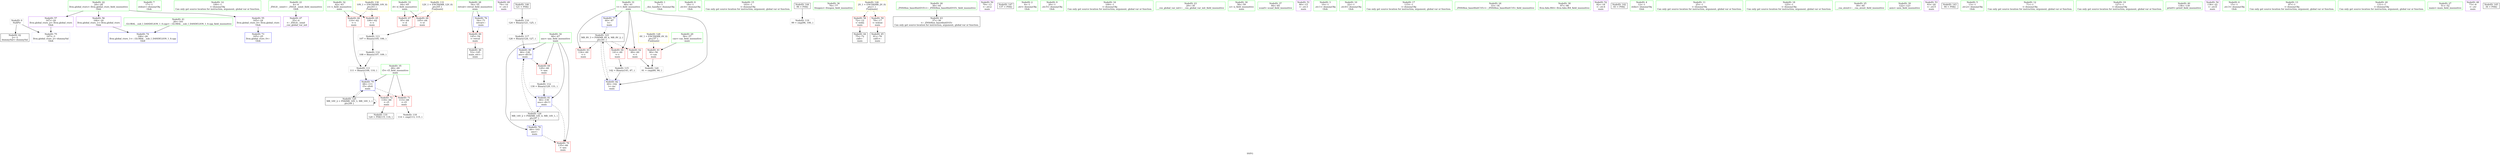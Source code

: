 digraph "SVFG" {
	label="SVFG";

	Node0x564b6a3b5ee0 [shape=record,color=grey,label="{NodeID: 0\nNullPtr}"];
	Node0x564b6a3b5ee0 -> Node0x564b6a3c9d70[style=solid];
	Node0x564b6a3b5ee0 -> Node0x564b6a3cc9b0[style=solid];
	Node0x564b6a3c7820 [shape=record,color=green,label="{NodeID: 7\n17\<--1\nstdout\<--dummyObj\nGlob }"];
	Node0x564b6a3c83c0 [shape=record,color=green,label="{NodeID: 14\n100\<--1\n\<--dummyObj\nCan only get source location for instruction, argument, global var or function.}"];
	Node0x564b6a3c89f0 [shape=record,color=green,label="{NodeID: 21\n4\<--6\n_ZStL8__ioinit\<--_ZStL8__ioinit_field_insensitive\nGlob }"];
	Node0x564b6a3c89f0 -> Node0x564b6a3ca1e0[style=solid];
	Node0x564b6a3cf1c0 [shape=record,color=grey,label="{NodeID: 111\n111 = Binary(108, 110, )\n}"];
	Node0x564b6a3cf1c0 -> Node0x564b6a3ccd20[style=solid];
	Node0x564b6a3c90f0 [shape=record,color=green,label="{NodeID: 28\n54\<--55\nretval\<--retval_field_insensitive\nmain\n}"];
	Node0x564b6a3c90f0 -> Node0x564b6a3cbd20[style=solid];
	Node0x564b6a3c90f0 -> Node0x564b6a3ccab0[style=solid];
	Node0x564b6a3cfc40 [shape=record,color=grey,label="{NodeID: 118\n114 = cmp(113, 115, )\n}"];
	Node0x564b6a3c96a0 [shape=record,color=green,label="{NodeID: 35\n68\<--69\nt5\<--t5_field_insensitive\nmain\n}"];
	Node0x564b6a3c96a0 -> Node0x564b6a3cc610[style=solid];
	Node0x564b6a3c96a0 -> Node0x564b6a3cc6e0[style=solid];
	Node0x564b6a3c96a0 -> Node0x564b6a3ccd20[style=solid];
	Node0x564b6a3d43c0 [shape=record,color=black,label="{NodeID: 125\nMR_16V_2 = PHI(MR_16V_3, MR_16V_1, )\npts\{69 \}\n}"];
	Node0x564b6a3d43c0 -> Node0x564b6a3ccd20[style=dashed];
	Node0x564b6a3d43c0 -> Node0x564b6a3d43c0[style=dashed];
	Node0x564b6a3c9d70 [shape=record,color=black,label="{NodeID: 42\n2\<--3\ndummyVal\<--dummyVal\n}"];
	Node0x564b6a3cb3a0 [shape=record,color=purple,label="{NodeID: 49\n74\<--10\n\<--.str.1\nmain\n}"];
	Node0x564b6a3cb980 [shape=record,color=purple,label="{NodeID: 56\n166\<--24\nllvm.global_ctors_1\<--llvm.global_ctors\nGlob }"];
	Node0x564b6a3cb980 -> Node0x564b6a3cc8b0[style=solid];
	Node0x564b6a3da530 [shape=record,color=black,label="{NodeID: 146\n121 = PHI()\n}"];
	Node0x564b6a3da530 -> Node0x564b6a3cf940[style=solid];
	Node0x564b6a3cbf90 [shape=record,color=red,label="{NodeID: 63\n134\<--60\n\<--t\nmain\n}"];
	Node0x564b6a3cc540 [shape=record,color=red,label="{NodeID: 70\n135\<--66\n\<--ans\nmain\n}"];
	Node0x564b6a3ccb80 [shape=record,color=blue,label="{NodeID: 77\n60\<--87\nt\<--\nmain\n}"];
	Node0x564b6a3ccb80 -> Node0x564b6a3d39c0[style=dashed];
	Node0x564b6a3b6270 [shape=record,color=green,label="{NodeID: 1\n7\<--1\n__dso_handle\<--dummyObj\nGlob }"];
	Node0x564b6a3c78b0 [shape=record,color=green,label="{NodeID: 8\n18\<--1\n.str.4\<--dummyObj\nGlob }"];
	Node0x564b6a3c8450 [shape=record,color=green,label="{NodeID: 15\n103\<--1\n\<--dummyObj\nCan only get source location for instruction, argument, global var or function.}"];
	Node0x564b6a3c8af0 [shape=record,color=green,label="{NodeID: 22\n24\<--28\nllvm.global_ctors\<--llvm.global_ctors_field_insensitive\nGlob }"];
	Node0x564b6a3c8af0 -> Node0x564b6a3cb880[style=solid];
	Node0x564b6a3c8af0 -> Node0x564b6a3cb980[style=solid];
	Node0x564b6a3c8af0 -> Node0x564b6a3cba80[style=solid];
	Node0x564b6a3cf340 [shape=record,color=grey,label="{NodeID: 112\n130 = Binary(129, 131, )\n}"];
	Node0x564b6a3cf340 -> Node0x564b6a3ccec0[style=solid];
	Node0x564b6a3c91c0 [shape=record,color=green,label="{NodeID: 29\n56\<--57\ncas\<--cas_field_insensitive\nmain\n}"];
	Node0x564b6a3c91c0 -> Node0x564b6a3cbdf0[style=solid];
	Node0x564b6a3cfdc0 [shape=record,color=grey,label="{NodeID: 119\n99 = cmp(96, 100, )\n}"];
	Node0x564b6a3c9770 [shape=record,color=green,label="{NodeID: 36\n76\<--77\nfreopen\<--freopen_field_insensitive\n}"];
	Node0x564b6a3d48c0 [shape=record,color=yellow,style=double,label="{NodeID: 126\n2V_1 = ENCHI(MR_2V_0)\npts\{1 \}\nFun[main]}"];
	Node0x564b6a3d48c0 -> Node0x564b6a3cbb80[style=dashed];
	Node0x564b6a3d48c0 -> Node0x564b6a3cbc50[style=dashed];
	Node0x564b6a3c9e70 [shape=record,color=black,label="{NodeID: 43\n37\<--38\n\<--_ZNSt8ios_base4InitD1Ev\nCan only get source location for instruction, argument, global var or function.}"];
	Node0x564b6a3cb470 [shape=record,color=purple,label="{NodeID: 50\n79\<--13\n\<--.str.2\nmain\n}"];
	Node0x564b6a3cba80 [shape=record,color=purple,label="{NodeID: 57\n167\<--24\nllvm.global_ctors_2\<--llvm.global_ctors\nGlob }"];
	Node0x564b6a3cba80 -> Node0x564b6a3cc9b0[style=solid];
	Node0x564b6a3dad40 [shape=record,color=black,label="{NodeID: 147\n137 = PHI()\n}"];
	Node0x564b6a3cc060 [shape=record,color=red,label="{NodeID: 64\n141\<--60\n\<--t\nmain\n}"];
	Node0x564b6a3cc060 -> Node0x564b6a3cf7c0[style=solid];
	Node0x564b6a3cc610 [shape=record,color=red,label="{NodeID: 71\n113\<--68\n\<--t5\nmain\n}"];
	Node0x564b6a3cc610 -> Node0x564b6a3cfc40[style=solid];
	Node0x564b6a3ccc50 [shape=record,color=blue,label="{NodeID: 78\n66\<--103\nans\<--\nmain\n}"];
	Node0x564b6a3ccc50 -> Node0x564b6a3cc540[style=dashed];
	Node0x564b6a3ccc50 -> Node0x564b6a3d3ec0[style=dashed];
	Node0x564b6a3b6800 [shape=record,color=green,label="{NodeID: 2\n8\<--1\n.str\<--dummyObj\nGlob }"];
	Node0x564b6a3c80f0 [shape=record,color=green,label="{NodeID: 9\n20\<--1\n.str.5\<--dummyObj\nGlob }"];
	Node0x564b6a3c8520 [shape=record,color=green,label="{NodeID: 16\n109\<--1\n\<--dummyObj\nCan only get source location for instruction, argument, global var or function.}"];
	Node0x564b6a3c8bf0 [shape=record,color=green,label="{NodeID: 23\n29\<--30\n__cxx_global_var_init\<--__cxx_global_var_init_field_insensitive\n}"];
	Node0x564b6a3cf4c0 [shape=record,color=grey,label="{NodeID: 113\n107 = Binary(105, 106, )\n}"];
	Node0x564b6a3cf4c0 -> Node0x564b6a3cf640[style=solid];
	Node0x564b6a3c9290 [shape=record,color=green,label="{NodeID: 30\n58\<--59\nn\<--n_field_insensitive\nmain\n}"];
	Node0x564b6a3cff40 [shape=record,color=grey,label="{NodeID: 120\n91 = cmp(89, 90, )\n}"];
	Node0x564b6a3c9870 [shape=record,color=green,label="{NodeID: 37\n84\<--85\nscanf\<--scanf_field_insensitive\n}"];
	Node0x564b6a3c9f70 [shape=record,color=black,label="{NodeID: 44\n75\<--72\ncall\<--\nmain\n}"];
	Node0x564b6a3cb540 [shape=record,color=purple,label="{NodeID: 51\n80\<--15\n\<--.str.3\nmain\n}"];
	Node0x564b6a3cbb80 [shape=record,color=red,label="{NodeID: 58\n72\<--12\n\<--stdin\nmain\n}"];
	Node0x564b6a3cbb80 -> Node0x564b6a3c9f70[style=solid];
	Node0x564b6a3cc130 [shape=record,color=red,label="{NodeID: 65\n106\<--62\n\<--v\nmain\n}"];
	Node0x564b6a3cc130 -> Node0x564b6a3cf4c0[style=solid];
	Node0x564b6a3cc6e0 [shape=record,color=red,label="{NodeID: 72\n118\<--68\n\<--t5\nmain\n}"];
	Node0x564b6a3cc6e0 -> Node0x564b6a239630[style=solid];
	Node0x564b6a3ccd20 [shape=record,color=blue,label="{NodeID: 79\n68\<--111\nt5\<--div6\nmain\n}"];
	Node0x564b6a3ccd20 -> Node0x564b6a3cc610[style=dashed];
	Node0x564b6a3ccd20 -> Node0x564b6a3cc6e0[style=dashed];
	Node0x564b6a3ccd20 -> Node0x564b6a3d43c0[style=dashed];
	Node0x564b6a3b5fb0 [shape=record,color=green,label="{NodeID: 3\n10\<--1\n.str.1\<--dummyObj\nGlob }"];
	Node0x564b6a3c8180 [shape=record,color=green,label="{NodeID: 10\n22\<--1\n.str.6\<--dummyObj\nGlob }"];
	Node0x564b6a3c85f0 [shape=record,color=green,label="{NodeID: 17\n115\<--1\n\<--dummyObj\nCan only get source location for instruction, argument, global var or function.}"];
	Node0x564b6a3c8cf0 [shape=record,color=green,label="{NodeID: 24\n33\<--34\n_ZNSt8ios_base4InitC1Ev\<--_ZNSt8ios_base4InitC1Ev_field_insensitive\n}"];
	Node0x564b6a3cf640 [shape=record,color=grey,label="{NodeID: 114\n108 = Binary(107, 109, )\n}"];
	Node0x564b6a3cf640 -> Node0x564b6a3cf1c0[style=solid];
	Node0x564b6a3c9360 [shape=record,color=green,label="{NodeID: 31\n60\<--61\nt\<--t_field_insensitive\nmain\n}"];
	Node0x564b6a3c9360 -> Node0x564b6a3cbec0[style=solid];
	Node0x564b6a3c9360 -> Node0x564b6a3cbf90[style=solid];
	Node0x564b6a3c9360 -> Node0x564b6a3cc060[style=solid];
	Node0x564b6a3c9360 -> Node0x564b6a3ccb80[style=solid];
	Node0x564b6a3c9360 -> Node0x564b6a3ccf90[style=solid];
	Node0x564b6a3c9970 [shape=record,color=green,label="{NodeID: 38\n97\<--98\nllvm.fabs.f64\<--llvm.fabs.f64_field_insensitive\n}"];
	Node0x564b6a3d54c0 [shape=record,color=yellow,style=double,label="{NodeID: 128\n6V_1 = ENCHI(MR_6V_0)\npts\{57 \}\nFun[main]}"];
	Node0x564b6a3d54c0 -> Node0x564b6a3cbdf0[style=dashed];
	Node0x564b6a3ca040 [shape=record,color=black,label="{NodeID: 45\n81\<--78\ncall1\<--\nmain\n}"];
	Node0x564b6a3cb610 [shape=record,color=purple,label="{NodeID: 52\n82\<--18\n\<--.str.4\nmain\n}"];
	Node0x564b6a3d9ec0 [shape=record,color=black,label="{NodeID: 142\n83 = PHI()\n}"];
	Node0x564b6a3cbc50 [shape=record,color=red,label="{NodeID: 59\n78\<--17\n\<--stdout\nmain\n}"];
	Node0x564b6a3cbc50 -> Node0x564b6a3ca040[style=solid];
	Node0x564b6a3cc200 [shape=record,color=red,label="{NodeID: 66\n110\<--62\n\<--v\nmain\n}"];
	Node0x564b6a3cc200 -> Node0x564b6a3cf1c0[style=solid];
	Node0x564b6a3cc7b0 [shape=record,color=blue,label="{NodeID: 73\n165\<--25\nllvm.global_ctors_0\<--\nGlob }"];
	Node0x564b6a3ccdf0 [shape=record,color=blue,label="{NodeID: 80\n66\<--126\nans\<--div10\nmain\n}"];
	Node0x564b6a3ccdf0 -> Node0x564b6a3cc470[style=dashed];
	Node0x564b6a3ccdf0 -> Node0x564b6a3ccec0[style=dashed];
	Node0x564b6a3b6040 [shape=record,color=green,label="{NodeID: 4\n12\<--1\nstdin\<--dummyObj\nGlob }"];
	Node0x564b6a3c8210 [shape=record,color=green,label="{NodeID: 11\n25\<--1\n\<--dummyObj\nCan only get source location for instruction, argument, global var or function.}"];
	Node0x564b6a3c86f0 [shape=record,color=green,label="{NodeID: 18\n125\<--1\n\<--dummyObj\nCan only get source location for instruction, argument, global var or function.}"];
	Node0x564b6a3c8df0 [shape=record,color=green,label="{NodeID: 25\n39\<--40\n__cxa_atexit\<--__cxa_atexit_field_insensitive\n}"];
	Node0x564b6a3cf7c0 [shape=record,color=grey,label="{NodeID: 115\n142 = Binary(141, 87, )\n}"];
	Node0x564b6a3cf7c0 -> Node0x564b6a3ccf90[style=solid];
	Node0x564b6a3c9430 [shape=record,color=green,label="{NodeID: 32\n62\<--63\nv\<--v_field_insensitive\nmain\n}"];
	Node0x564b6a3c9430 -> Node0x564b6a3cc130[style=solid];
	Node0x564b6a3c9430 -> Node0x564b6a3cc200[style=solid];
	Node0x564b6a3c9a70 [shape=record,color=green,label="{NodeID: 39\n122\<--123\nasin\<--asin_field_insensitive\n}"];
	Node0x564b6a3ca110 [shape=record,color=black,label="{NodeID: 46\n53\<--145\nmain_ret\<--\nmain\n}"];
	Node0x564b6a3cb6e0 [shape=record,color=purple,label="{NodeID: 53\n93\<--20\n\<--.str.5\nmain\n}"];
	Node0x564b6a3d9fc0 [shape=record,color=black,label="{NodeID: 143\n94 = PHI()\n}"];
	Node0x564b6a3cbd20 [shape=record,color=red,label="{NodeID: 60\n145\<--54\n\<--retval\nmain\n}"];
	Node0x564b6a3cbd20 -> Node0x564b6a3ca110[style=solid];
	Node0x564b6a3cc2d0 [shape=record,color=red,label="{NodeID: 67\n95\<--64\n\<--d\nmain\n}"];
	Node0x564b6a3cc8b0 [shape=record,color=blue,label="{NodeID: 74\n166\<--26\nllvm.global_ctors_1\<--_GLOBAL__sub_I_DANDELION_1_0.cpp\nGlob }"];
	Node0x564b6a3ccec0 [shape=record,color=blue,label="{NodeID: 81\n66\<--130\nans\<--div11\nmain\n}"];
	Node0x564b6a3ccec0 -> Node0x564b6a3cc540[style=dashed];
	Node0x564b6a3ccec0 -> Node0x564b6a3d3ec0[style=dashed];
	Node0x564b6a3c7700 [shape=record,color=green,label="{NodeID: 5\n13\<--1\n.str.2\<--dummyObj\nGlob }"];
	Node0x564b6a3c82a0 [shape=record,color=green,label="{NodeID: 12\n71\<--1\n\<--dummyObj\nCan only get source location for instruction, argument, global var or function.}"];
	Node0x564b6a3c87f0 [shape=record,color=green,label="{NodeID: 19\n127\<--1\n\<--dummyObj\nCan only get source location for instruction, argument, global var or function.}"];
	Node0x564b6a3c8ef0 [shape=record,color=green,label="{NodeID: 26\n38\<--44\n_ZNSt8ios_base4InitD1Ev\<--_ZNSt8ios_base4InitD1Ev_field_insensitive\n}"];
	Node0x564b6a3c8ef0 -> Node0x564b6a3c9e70[style=solid];
	Node0x564b6a3cf940 [shape=record,color=grey,label="{NodeID: 116\n124 = Binary(121, 125, )\n}"];
	Node0x564b6a3cf940 -> Node0x564b6a3cfac0[style=solid];
	Node0x564b6a3c9500 [shape=record,color=green,label="{NodeID: 33\n64\<--65\nd\<--d_field_insensitive\nmain\n}"];
	Node0x564b6a3c9500 -> Node0x564b6a3cc2d0[style=solid];
	Node0x564b6a3c9500 -> Node0x564b6a3cc3a0[style=solid];
	Node0x564b6a3d39c0 [shape=record,color=black,label="{NodeID: 123\nMR_8V_3 = PHI(MR_8V_4, MR_8V_2, )\npts\{61 \}\n}"];
	Node0x564b6a3d39c0 -> Node0x564b6a3cbec0[style=dashed];
	Node0x564b6a3d39c0 -> Node0x564b6a3cbf90[style=dashed];
	Node0x564b6a3d39c0 -> Node0x564b6a3cc060[style=dashed];
	Node0x564b6a3d39c0 -> Node0x564b6a3ccf90[style=dashed];
	Node0x564b6a3c9b70 [shape=record,color=green,label="{NodeID: 40\n138\<--139\nprintf\<--printf_field_insensitive\n}"];
	Node0x564b6a3d56b0 [shape=record,color=yellow,style=double,label="{NodeID: 130\n10V_1 = ENCHI(MR_10V_0)\npts\{63 \}\nFun[main]}"];
	Node0x564b6a3d56b0 -> Node0x564b6a3cc130[style=dashed];
	Node0x564b6a3d56b0 -> Node0x564b6a3cc200[style=dashed];
	Node0x564b6a3ca1e0 [shape=record,color=purple,label="{NodeID: 47\n35\<--4\n\<--_ZStL8__ioinit\n__cxx_global_var_init\n}"];
	Node0x564b6a3cb7b0 [shape=record,color=purple,label="{NodeID: 54\n136\<--22\n\<--.str.6\nmain\n}"];
	Node0x564b6a3da0c0 [shape=record,color=black,label="{NodeID: 144\n96 = PHI()\n}"];
	Node0x564b6a3da0c0 -> Node0x564b6a3cfdc0[style=solid];
	Node0x564b6a3cbdf0 [shape=record,color=red,label="{NodeID: 61\n90\<--56\n\<--cas\nmain\n}"];
	Node0x564b6a3cbdf0 -> Node0x564b6a3cff40[style=solid];
	Node0x564b6a3cc3a0 [shape=record,color=red,label="{NodeID: 68\n105\<--64\n\<--d\nmain\n}"];
	Node0x564b6a3cc3a0 -> Node0x564b6a3cf4c0[style=solid];
	Node0x564b6a3cc9b0 [shape=record,color=blue, style = dotted,label="{NodeID: 75\n167\<--3\nllvm.global_ctors_2\<--dummyVal\nGlob }"];
	Node0x564b6a3ccf90 [shape=record,color=blue,label="{NodeID: 82\n60\<--142\nt\<--inc\nmain\n}"];
	Node0x564b6a3ccf90 -> Node0x564b6a3d39c0[style=dashed];
	Node0x564b6a3c7790 [shape=record,color=green,label="{NodeID: 6\n15\<--1\n.str.3\<--dummyObj\nGlob }"];
	Node0x564b6a3c8330 [shape=record,color=green,label="{NodeID: 13\n87\<--1\n\<--dummyObj\nCan only get source location for instruction, argument, global var or function.}"];
	Node0x564b6a3c88f0 [shape=record,color=green,label="{NodeID: 20\n131\<--1\n\<--dummyObj\nCan only get source location for instruction, argument, global var or function.}"];
	Node0x564b6a239630 [shape=record,color=black,label="{NodeID: 110\n120 = PHI(115, 118, )\n}"];
	Node0x564b6a3c8ff0 [shape=record,color=green,label="{NodeID: 27\n51\<--52\nmain\<--main_field_insensitive\n}"];
	Node0x564b6a3cfac0 [shape=record,color=grey,label="{NodeID: 117\n126 = Binary(124, 127, )\n}"];
	Node0x564b6a3cfac0 -> Node0x564b6a3ccdf0[style=solid];
	Node0x564b6a3c95d0 [shape=record,color=green,label="{NodeID: 34\n66\<--67\nans\<--ans_field_insensitive\nmain\n}"];
	Node0x564b6a3c95d0 -> Node0x564b6a3cc470[style=solid];
	Node0x564b6a3c95d0 -> Node0x564b6a3cc540[style=solid];
	Node0x564b6a3c95d0 -> Node0x564b6a3ccc50[style=solid];
	Node0x564b6a3c95d0 -> Node0x564b6a3ccdf0[style=solid];
	Node0x564b6a3c95d0 -> Node0x564b6a3ccec0[style=solid];
	Node0x564b6a3d3ec0 [shape=record,color=black,label="{NodeID: 124\nMR_14V_2 = PHI(MR_14V_4, MR_14V_1, )\npts\{67 \}\n}"];
	Node0x564b6a3d3ec0 -> Node0x564b6a3ccc50[style=dashed];
	Node0x564b6a3d3ec0 -> Node0x564b6a3ccdf0[style=dashed];
	Node0x564b6a3c9c70 [shape=record,color=green,label="{NodeID: 41\n26\<--161\n_GLOBAL__sub_I_DANDELION_1_0.cpp\<--_GLOBAL__sub_I_DANDELION_1_0.cpp_field_insensitive\n}"];
	Node0x564b6a3c9c70 -> Node0x564b6a3cc8b0[style=solid];
	Node0x564b6a3d5790 [shape=record,color=yellow,style=double,label="{NodeID: 131\n12V_1 = ENCHI(MR_12V_0)\npts\{65 \}\nFun[main]}"];
	Node0x564b6a3d5790 -> Node0x564b6a3cc2d0[style=dashed];
	Node0x564b6a3d5790 -> Node0x564b6a3cc3a0[style=dashed];
	Node0x564b6a3cb2d0 [shape=record,color=purple,label="{NodeID: 48\n73\<--8\n\<--.str\nmain\n}"];
	Node0x564b6a3cb880 [shape=record,color=purple,label="{NodeID: 55\n165\<--24\nllvm.global_ctors_0\<--llvm.global_ctors\nGlob }"];
	Node0x564b6a3cb880 -> Node0x564b6a3cc7b0[style=solid];
	Node0x564b6a3da430 [shape=record,color=black,label="{NodeID: 145\n36 = PHI()\n}"];
	Node0x564b6a3cbec0 [shape=record,color=red,label="{NodeID: 62\n89\<--60\n\<--t\nmain\n}"];
	Node0x564b6a3cbec0 -> Node0x564b6a3cff40[style=solid];
	Node0x564b6a3cc470 [shape=record,color=red,label="{NodeID: 69\n129\<--66\n\<--ans\nmain\n}"];
	Node0x564b6a3cc470 -> Node0x564b6a3cf340[style=solid];
	Node0x564b6a3ccab0 [shape=record,color=blue,label="{NodeID: 76\n54\<--71\nretval\<--\nmain\n}"];
	Node0x564b6a3ccab0 -> Node0x564b6a3cbd20[style=dashed];
}
